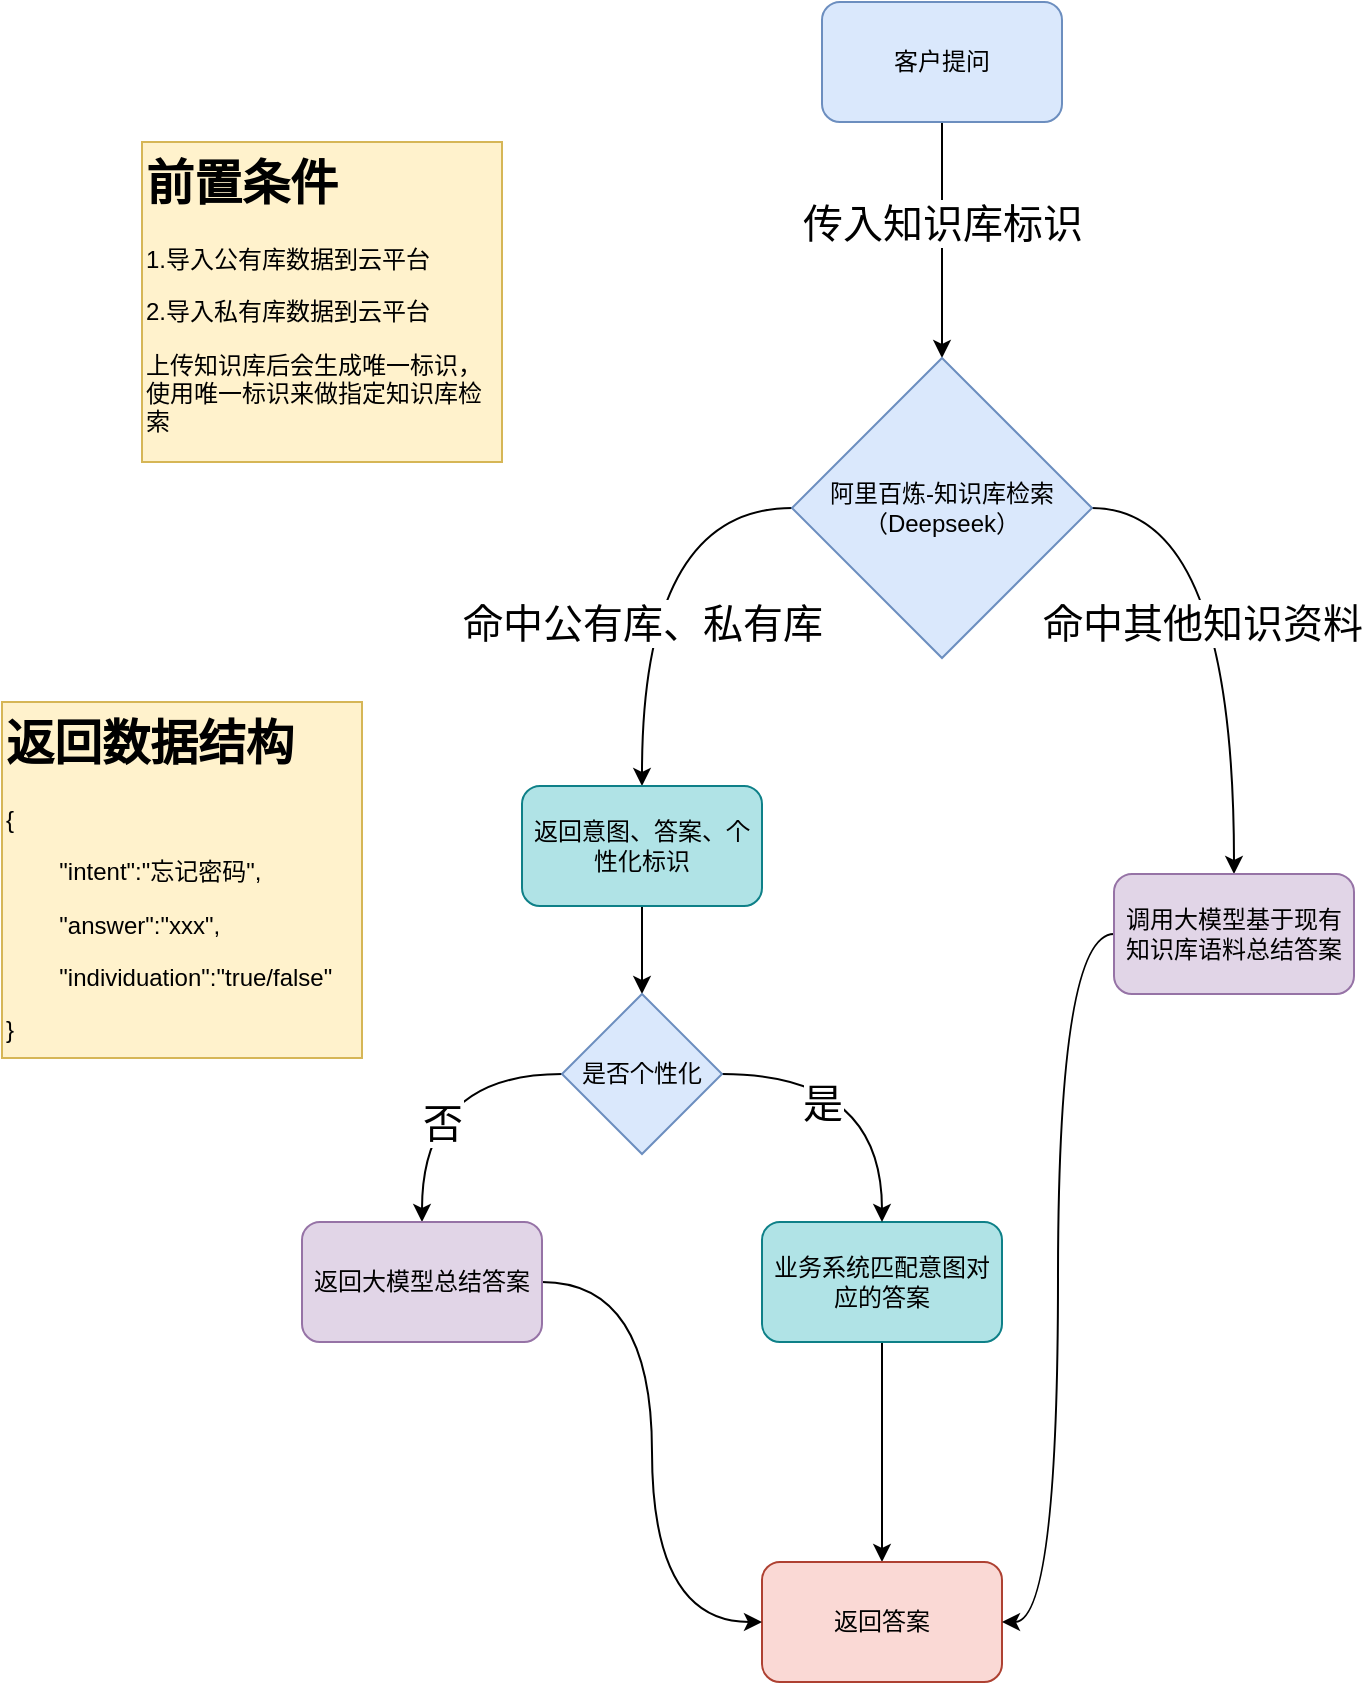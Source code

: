 <mxfile version="26.0.16">
  <diagram name="第 1 页" id="TiLxs6NhTB3eNvwkH9vR">
    <mxGraphModel dx="2261" dy="746" grid="1" gridSize="10" guides="1" tooltips="1" connect="1" arrows="1" fold="1" page="1" pageScale="1" pageWidth="827" pageHeight="1169" math="0" shadow="0">
      <root>
        <mxCell id="0" />
        <mxCell id="1" parent="0" />
        <mxCell id="ZR1nw9gsdPyeDd0E2ywS-8" style="edgeStyle=orthogonalEdgeStyle;rounded=0;orthogonalLoop=1;jettySize=auto;html=1;entryX=0.5;entryY=0;entryDx=0;entryDy=0;" parent="1" source="ZR1nw9gsdPyeDd0E2ywS-1" target="ZR1nw9gsdPyeDd0E2ywS-2" edge="1">
          <mxGeometry relative="1" as="geometry" />
        </mxCell>
        <mxCell id="ZR1nw9gsdPyeDd0E2ywS-15" value="传入知识库标识" style="edgeLabel;html=1;align=center;verticalAlign=middle;resizable=0;points=[];fontSize=20;" parent="ZR1nw9gsdPyeDd0E2ywS-8" vertex="1" connectable="0">
          <mxGeometry x="-0.424" y="2" relative="1" as="geometry">
            <mxPoint x="-2" y="16" as="offset" />
          </mxGeometry>
        </mxCell>
        <mxCell id="ZR1nw9gsdPyeDd0E2ywS-1" value="客户提问" style="rounded=1;whiteSpace=wrap;html=1;fillColor=#dae8fc;strokeColor=#6c8ebf;" parent="1" vertex="1">
          <mxGeometry x="350" y="80" width="120" height="60" as="geometry" />
        </mxCell>
        <mxCell id="ZR1nw9gsdPyeDd0E2ywS-9" style="edgeStyle=orthogonalEdgeStyle;rounded=0;orthogonalLoop=1;jettySize=auto;html=1;entryX=0.5;entryY=0;entryDx=0;entryDy=0;curved=1;" parent="1" source="ZR1nw9gsdPyeDd0E2ywS-2" target="ZR1nw9gsdPyeDd0E2ywS-3" edge="1">
          <mxGeometry relative="1" as="geometry" />
        </mxCell>
        <mxCell id="ZR1nw9gsdPyeDd0E2ywS-18" value="命中公有库、私有库" style="edgeLabel;html=1;align=center;verticalAlign=middle;resizable=0;points=[];fontSize=20;" parent="ZR1nw9gsdPyeDd0E2ywS-9" vertex="1" connectable="0">
          <mxGeometry x="0.028" y="15" relative="1" as="geometry">
            <mxPoint x="-15" y="22" as="offset" />
          </mxGeometry>
        </mxCell>
        <mxCell id="ZR1nw9gsdPyeDd0E2ywS-10" style="edgeStyle=orthogonalEdgeStyle;rounded=0;orthogonalLoop=1;jettySize=auto;html=1;curved=1;" parent="1" source="ZR1nw9gsdPyeDd0E2ywS-2" target="ZR1nw9gsdPyeDd0E2ywS-6" edge="1">
          <mxGeometry relative="1" as="geometry" />
        </mxCell>
        <mxCell id="ZR1nw9gsdPyeDd0E2ywS-2" value="阿里百炼-知识库检索&lt;br&gt;（Deepseek）" style="rhombus;whiteSpace=wrap;html=1;fillColor=#dae8fc;strokeColor=#6c8ebf;" parent="1" vertex="1">
          <mxGeometry x="335" y="258" width="150" height="150" as="geometry" />
        </mxCell>
        <mxCell id="yQJPLgPbVE0vV7vElhEY-5" style="edgeStyle=orthogonalEdgeStyle;rounded=0;orthogonalLoop=1;jettySize=auto;html=1;" edge="1" parent="1" source="ZR1nw9gsdPyeDd0E2ywS-3" target="yQJPLgPbVE0vV7vElhEY-2">
          <mxGeometry relative="1" as="geometry" />
        </mxCell>
        <mxCell id="ZR1nw9gsdPyeDd0E2ywS-3" value="返回意图、答案、个性化标识" style="rounded=1;whiteSpace=wrap;html=1;fillColor=#b0e3e6;strokeColor=#0e8088;" parent="1" vertex="1">
          <mxGeometry x="200" y="472" width="120" height="60" as="geometry" />
        </mxCell>
        <mxCell id="yQJPLgPbVE0vV7vElhEY-3" style="edgeStyle=orthogonalEdgeStyle;rounded=0;orthogonalLoop=1;jettySize=auto;html=1;curved=1;" edge="1" parent="1" source="ZR1nw9gsdPyeDd0E2ywS-4" target="ZR1nw9gsdPyeDd0E2ywS-5">
          <mxGeometry relative="1" as="geometry" />
        </mxCell>
        <mxCell id="ZR1nw9gsdPyeDd0E2ywS-4" value="业务系统匹配意图对应的答案" style="rounded=1;whiteSpace=wrap;html=1;fillColor=#b0e3e6;strokeColor=#0e8088;" parent="1" vertex="1">
          <mxGeometry x="320" y="690" width="120" height="60" as="geometry" />
        </mxCell>
        <mxCell id="ZR1nw9gsdPyeDd0E2ywS-5" value="返回答案" style="rounded=1;whiteSpace=wrap;html=1;fillColor=#fad9d5;strokeColor=#ae4132;" parent="1" vertex="1">
          <mxGeometry x="320" y="860" width="120" height="60" as="geometry" />
        </mxCell>
        <mxCell id="yQJPLgPbVE0vV7vElhEY-4" style="edgeStyle=orthogonalEdgeStyle;rounded=0;orthogonalLoop=1;jettySize=auto;html=1;entryX=1;entryY=0.5;entryDx=0;entryDy=0;curved=1;" edge="1" parent="1" source="ZR1nw9gsdPyeDd0E2ywS-6" target="ZR1nw9gsdPyeDd0E2ywS-5">
          <mxGeometry relative="1" as="geometry" />
        </mxCell>
        <mxCell id="ZR1nw9gsdPyeDd0E2ywS-6" value="调用大模型基于现有知识库语料总结答案" style="rounded=1;whiteSpace=wrap;html=1;fillColor=#e1d5e7;strokeColor=#9673a6;" parent="1" vertex="1">
          <mxGeometry x="496" y="516" width="120" height="60" as="geometry" />
        </mxCell>
        <mxCell id="ZR1nw9gsdPyeDd0E2ywS-14" value="&lt;h1 style=&quot;margin-top: 0px;&quot;&gt;前置条件&lt;/h1&gt;&lt;p&gt;1.导入公有库数据到云平台&lt;/p&gt;&lt;p&gt;2.导入私有库数据到云平台&lt;/p&gt;&lt;p&gt;上传知识库后会生成唯一标识，使用唯一标识来做指定知识库检索&lt;/p&gt;" style="text;html=1;whiteSpace=wrap;overflow=hidden;rounded=0;fillColor=#fff2cc;strokeColor=#d6b656;" parent="1" vertex="1">
          <mxGeometry x="10" y="150" width="180" height="160" as="geometry" />
        </mxCell>
        <mxCell id="ZR1nw9gsdPyeDd0E2ywS-19" value="命中其他知识资料" style="edgeLabel;html=1;align=center;verticalAlign=middle;resizable=0;points=[];fontSize=20;" parent="1" vertex="1" connectable="0">
          <mxGeometry x="540" y="390" as="geometry" />
        </mxCell>
        <mxCell id="yQJPLgPbVE0vV7vElhEY-1" value="&lt;h1 style=&quot;margin-top: 0px;&quot;&gt;返回数据结构&lt;/h1&gt;&lt;p&gt;{&lt;/p&gt;&lt;p&gt;&lt;span style=&quot;white-space: pre;&quot;&gt;&#x9;&lt;/span&gt;&quot;intent&quot;:&quot;忘记密码&quot;,&lt;br&gt;&lt;/p&gt;&lt;p&gt;&lt;span style=&quot;white-space: pre;&quot;&gt;&#x9;&lt;/span&gt;&quot;answer&quot;:&quot;xxx&quot;,&lt;br&gt;&lt;/p&gt;&lt;p&gt;&lt;span style=&quot;white-space: pre;&quot;&gt;&#x9;&lt;/span&gt;&quot;individuation&quot;:&quot;true/false&quot;&lt;/p&gt;&lt;p&gt;}&lt;/p&gt;" style="text;html=1;whiteSpace=wrap;overflow=hidden;rounded=0;fillColor=#fff2cc;strokeColor=#d6b656;" vertex="1" parent="1">
          <mxGeometry x="-60" y="430" width="180" height="178" as="geometry" />
        </mxCell>
        <mxCell id="yQJPLgPbVE0vV7vElhEY-6" style="edgeStyle=orthogonalEdgeStyle;rounded=0;orthogonalLoop=1;jettySize=auto;html=1;curved=1;" edge="1" parent="1" source="yQJPLgPbVE0vV7vElhEY-2" target="ZR1nw9gsdPyeDd0E2ywS-4">
          <mxGeometry relative="1" as="geometry" />
        </mxCell>
        <mxCell id="yQJPLgPbVE0vV7vElhEY-7" value="是" style="edgeLabel;html=1;align=center;verticalAlign=middle;resizable=0;points=[];fontSize=20;" vertex="1" connectable="0" parent="yQJPLgPbVE0vV7vElhEY-6">
          <mxGeometry x="-0.377" y="-6" relative="1" as="geometry">
            <mxPoint x="2" y="8" as="offset" />
          </mxGeometry>
        </mxCell>
        <mxCell id="yQJPLgPbVE0vV7vElhEY-11" value="否" style="edgeStyle=orthogonalEdgeStyle;rounded=0;orthogonalLoop=1;jettySize=auto;html=1;curved=1;fontSize=20;" edge="1" parent="1" source="yQJPLgPbVE0vV7vElhEY-2" target="yQJPLgPbVE0vV7vElhEY-10">
          <mxGeometry x="0.306" y="10" relative="1" as="geometry">
            <mxPoint as="offset" />
          </mxGeometry>
        </mxCell>
        <mxCell id="yQJPLgPbVE0vV7vElhEY-2" value="是否个性化" style="rhombus;whiteSpace=wrap;html=1;fillColor=#dae8fc;strokeColor=#6c8ebf;" vertex="1" parent="1">
          <mxGeometry x="220" y="576" width="80" height="80" as="geometry" />
        </mxCell>
        <mxCell id="yQJPLgPbVE0vV7vElhEY-12" style="edgeStyle=orthogonalEdgeStyle;rounded=0;orthogonalLoop=1;jettySize=auto;html=1;entryX=0;entryY=0.5;entryDx=0;entryDy=0;curved=1;" edge="1" parent="1" source="yQJPLgPbVE0vV7vElhEY-10" target="ZR1nw9gsdPyeDd0E2ywS-5">
          <mxGeometry relative="1" as="geometry" />
        </mxCell>
        <mxCell id="yQJPLgPbVE0vV7vElhEY-10" value="返回大模型总结答案" style="rounded=1;whiteSpace=wrap;html=1;fillColor=#e1d5e7;strokeColor=#9673a6;" vertex="1" parent="1">
          <mxGeometry x="90" y="690" width="120" height="60" as="geometry" />
        </mxCell>
      </root>
    </mxGraphModel>
  </diagram>
</mxfile>
